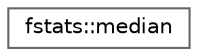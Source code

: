 digraph "Graphical Class Hierarchy"
{
 // LATEX_PDF_SIZE
  bgcolor="transparent";
  edge [fontname=Helvetica,fontsize=10,labelfontname=Helvetica,labelfontsize=10];
  node [fontname=Helvetica,fontsize=10,shape=box,height=0.2,width=0.4];
  rankdir="LR";
  Node0 [label="fstats::median",height=0.2,width=0.4,color="grey40", fillcolor="white", style="filled",URL="$interfacefstats_1_1median.html",tooltip="Computes the median of the vlaues in an array."];
}
